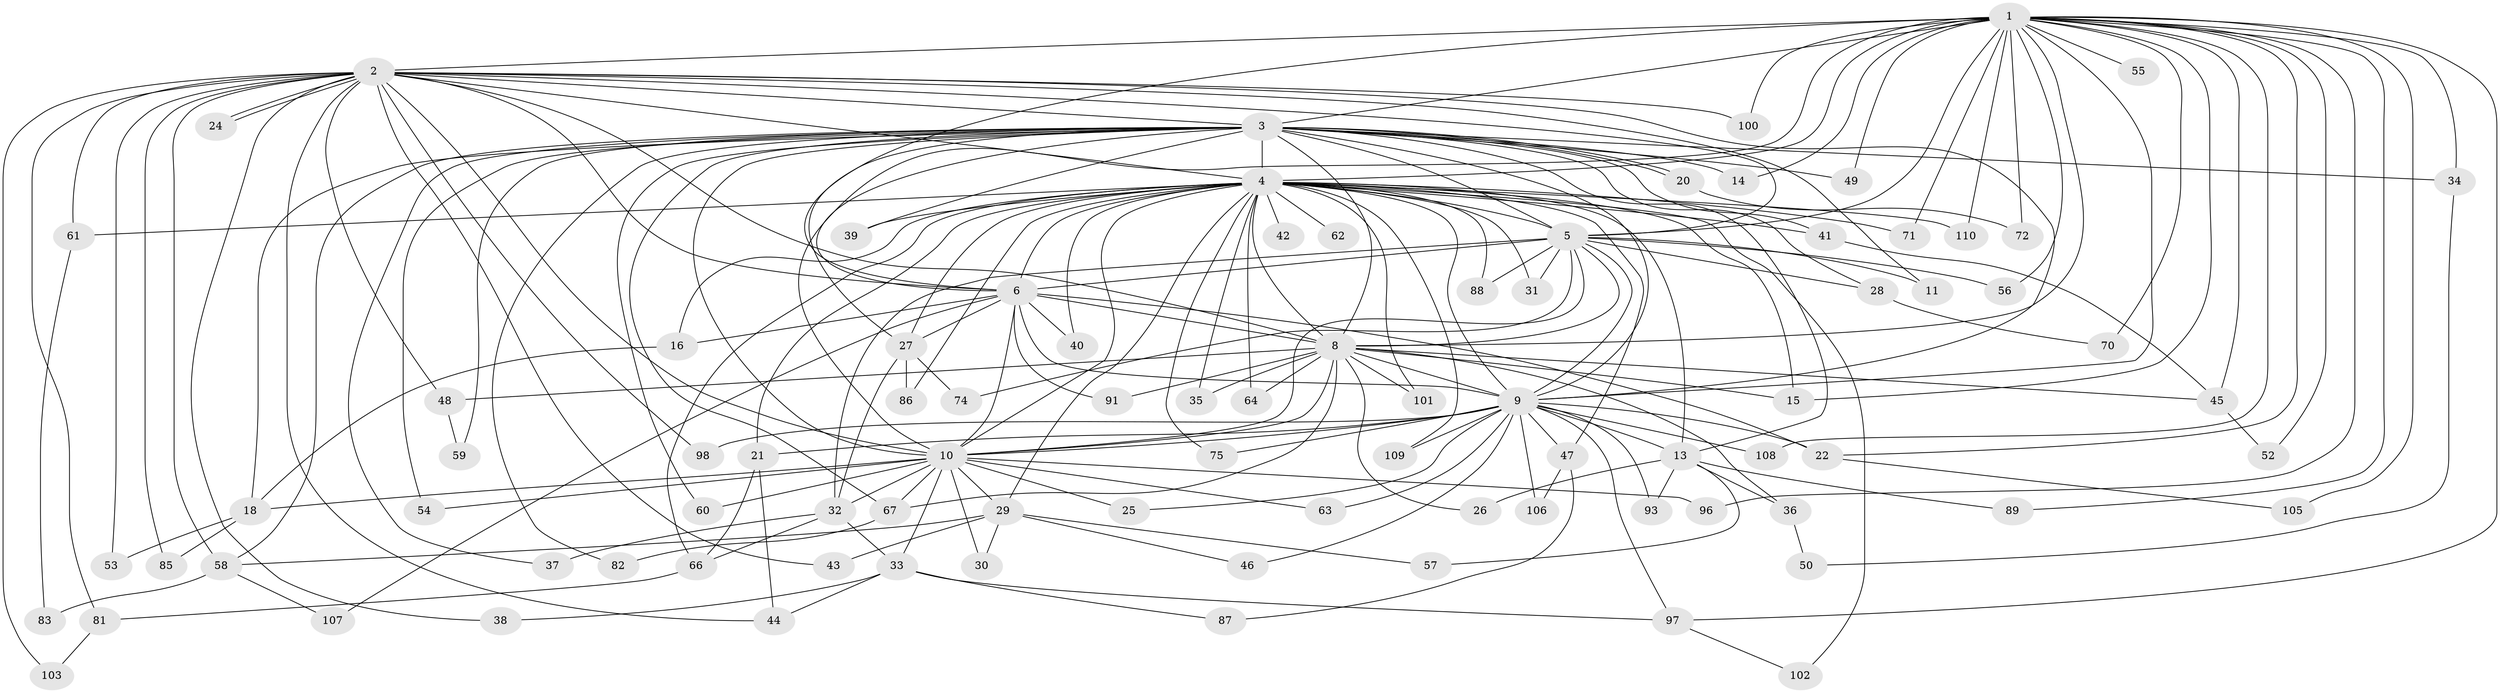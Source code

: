 // Generated by graph-tools (version 1.1) at 2025/51/02/27/25 19:51:52]
// undirected, 88 vertices, 203 edges
graph export_dot {
graph [start="1"]
  node [color=gray90,style=filled];
  1 [super="+19"];
  2 [super="+51"];
  3 [super="+12"];
  4 [super="+7"];
  5 [super="+95"];
  6 [super="+65"];
  8 [super="+80"];
  9 [super="+78"];
  10 [super="+17"];
  11;
  13 [super="+23"];
  14;
  15 [super="+84"];
  16;
  18 [super="+77"];
  20;
  21;
  22 [super="+99"];
  24;
  25;
  26;
  27 [super="+69"];
  28;
  29;
  30;
  31;
  32 [super="+68"];
  33 [super="+76"];
  34;
  35;
  36;
  37;
  38;
  39 [super="+92"];
  40;
  41;
  42;
  43;
  44;
  45 [super="+79"];
  46;
  47;
  48;
  49;
  50;
  52;
  53;
  54;
  55;
  56;
  57;
  58 [super="+90"];
  59;
  60;
  61;
  62;
  63;
  64;
  66 [super="+94"];
  67 [super="+73"];
  70;
  71;
  72;
  74;
  75;
  81;
  82;
  83;
  85;
  86;
  87;
  88;
  89;
  91;
  93;
  96;
  97 [super="+104"];
  98;
  100;
  101;
  102;
  103;
  105;
  106;
  107;
  108;
  109;
  110;
  1 -- 2;
  1 -- 3 [weight=2];
  1 -- 4 [weight=2];
  1 -- 5 [weight=2];
  1 -- 6;
  1 -- 8;
  1 -- 9;
  1 -- 10 [weight=2];
  1 -- 14;
  1 -- 22;
  1 -- 34;
  1 -- 45;
  1 -- 49;
  1 -- 70;
  1 -- 71;
  1 -- 89;
  1 -- 97;
  1 -- 108;
  1 -- 110;
  1 -- 96;
  1 -- 100;
  1 -- 72;
  1 -- 105;
  1 -- 52;
  1 -- 55;
  1 -- 56;
  1 -- 15;
  2 -- 3;
  2 -- 4 [weight=2];
  2 -- 5;
  2 -- 6;
  2 -- 8;
  2 -- 9 [weight=2];
  2 -- 10;
  2 -- 11;
  2 -- 24;
  2 -- 24;
  2 -- 38;
  2 -- 43;
  2 -- 44;
  2 -- 48;
  2 -- 53;
  2 -- 58;
  2 -- 61;
  2 -- 81;
  2 -- 85;
  2 -- 98;
  2 -- 103;
  2 -- 100;
  3 -- 4 [weight=2];
  3 -- 5;
  3 -- 6;
  3 -- 8 [weight=2];
  3 -- 9;
  3 -- 10 [weight=2];
  3 -- 14;
  3 -- 20;
  3 -- 20;
  3 -- 28;
  3 -- 34;
  3 -- 37;
  3 -- 39;
  3 -- 41;
  3 -- 49;
  3 -- 54;
  3 -- 59;
  3 -- 60;
  3 -- 82;
  3 -- 27;
  3 -- 67;
  3 -- 13;
  3 -- 58;
  3 -- 18;
  4 -- 5 [weight=2];
  4 -- 6 [weight=2];
  4 -- 8 [weight=2];
  4 -- 9 [weight=2];
  4 -- 10 [weight=2];
  4 -- 40;
  4 -- 41;
  4 -- 42 [weight=2];
  4 -- 47;
  4 -- 61;
  4 -- 62 [weight=2];
  4 -- 64;
  4 -- 66;
  4 -- 71;
  4 -- 86;
  4 -- 88;
  4 -- 102;
  4 -- 75;
  4 -- 13;
  4 -- 15;
  4 -- 16;
  4 -- 21;
  4 -- 27;
  4 -- 29;
  4 -- 31;
  4 -- 35;
  4 -- 101;
  4 -- 39 [weight=2];
  4 -- 109;
  4 -- 110;
  5 -- 6 [weight=2];
  5 -- 8;
  5 -- 9;
  5 -- 10;
  5 -- 11;
  5 -- 28;
  5 -- 31;
  5 -- 32;
  5 -- 56;
  5 -- 74;
  5 -- 88;
  6 -- 8;
  6 -- 9;
  6 -- 10;
  6 -- 16;
  6 -- 22;
  6 -- 27;
  6 -- 40;
  6 -- 91;
  6 -- 107;
  8 -- 9;
  8 -- 10;
  8 -- 15;
  8 -- 26;
  8 -- 35;
  8 -- 36;
  8 -- 45;
  8 -- 48;
  8 -- 64;
  8 -- 67;
  8 -- 91;
  8 -- 101;
  9 -- 10;
  9 -- 13;
  9 -- 21;
  9 -- 25;
  9 -- 46;
  9 -- 47;
  9 -- 63;
  9 -- 75;
  9 -- 93;
  9 -- 98;
  9 -- 106;
  9 -- 109;
  9 -- 108;
  9 -- 97;
  9 -- 22;
  10 -- 18;
  10 -- 29;
  10 -- 30;
  10 -- 60;
  10 -- 63;
  10 -- 96;
  10 -- 32;
  10 -- 33;
  10 -- 67;
  10 -- 54;
  10 -- 25;
  13 -- 89;
  13 -- 93;
  13 -- 36;
  13 -- 57;
  13 -- 26;
  16 -- 18;
  18 -- 53;
  18 -- 85;
  20 -- 72;
  21 -- 44;
  21 -- 66;
  22 -- 105;
  27 -- 74;
  27 -- 86;
  27 -- 32;
  28 -- 70;
  29 -- 30;
  29 -- 43;
  29 -- 46;
  29 -- 57;
  29 -- 58;
  32 -- 33;
  32 -- 37;
  32 -- 66;
  33 -- 38;
  33 -- 87;
  33 -- 97;
  33 -- 44;
  34 -- 50;
  36 -- 50;
  41 -- 45;
  45 -- 52;
  47 -- 87;
  47 -- 106;
  48 -- 59;
  58 -- 83;
  58 -- 107;
  61 -- 83;
  66 -- 81;
  67 -- 82;
  81 -- 103;
  97 -- 102;
}
